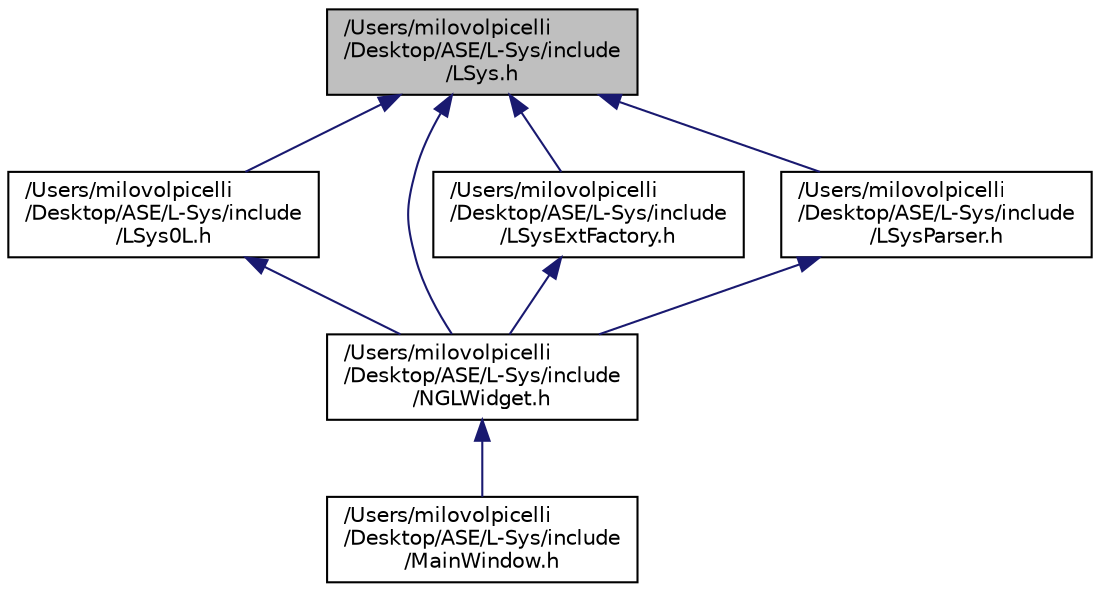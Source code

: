 digraph "/Users/milovolpicelli/Desktop/ASE/L-Sys/include/LSys.h"
{
  edge [fontname="Helvetica",fontsize="10",labelfontname="Helvetica",labelfontsize="10"];
  node [fontname="Helvetica",fontsize="10",shape=record];
  Node7 [label="/Users/milovolpicelli\l/Desktop/ASE/L-Sys/include\l/LSys.h",height=0.2,width=0.4,color="black", fillcolor="grey75", style="filled", fontcolor="black"];
  Node7 -> Node8 [dir="back",color="midnightblue",fontsize="10",style="solid"];
  Node8 [label="/Users/milovolpicelli\l/Desktop/ASE/L-Sys/include\l/LSys0L.h",height=0.2,width=0.4,color="black", fillcolor="white", style="filled",URL="$_l_sys0_l_8h_source.html"];
  Node8 -> Node9 [dir="back",color="midnightblue",fontsize="10",style="solid"];
  Node9 [label="/Users/milovolpicelli\l/Desktop/ASE/L-Sys/include\l/NGLWidget.h",height=0.2,width=0.4,color="black", fillcolor="white", style="filled",URL="$_n_g_l_widget_8h_source.html"];
  Node9 -> Node10 [dir="back",color="midnightblue",fontsize="10",style="solid"];
  Node10 [label="/Users/milovolpicelli\l/Desktop/ASE/L-Sys/include\l/MainWindow.h",height=0.2,width=0.4,color="black", fillcolor="white", style="filled",URL="$_main_window_8h_source.html"];
  Node7 -> Node11 [dir="back",color="midnightblue",fontsize="10",style="solid"];
  Node11 [label="/Users/milovolpicelli\l/Desktop/ASE/L-Sys/include\l/LSysExtFactory.h",height=0.2,width=0.4,color="black", fillcolor="white", style="filled",URL="$_l_sys_ext_factory_8h_source.html"];
  Node11 -> Node9 [dir="back",color="midnightblue",fontsize="10",style="solid"];
  Node7 -> Node12 [dir="back",color="midnightblue",fontsize="10",style="solid"];
  Node12 [label="/Users/milovolpicelli\l/Desktop/ASE/L-Sys/include\l/LSysParser.h",height=0.2,width=0.4,color="black", fillcolor="white", style="filled",URL="$_l_sys_parser_8h.html",tooltip="a parser to parse the LSysStruct parameters hold in a file and stores them into a LSysStructForFile s..."];
  Node12 -> Node9 [dir="back",color="midnightblue",fontsize="10",style="solid"];
  Node7 -> Node9 [dir="back",color="midnightblue",fontsize="10",style="solid"];
}
